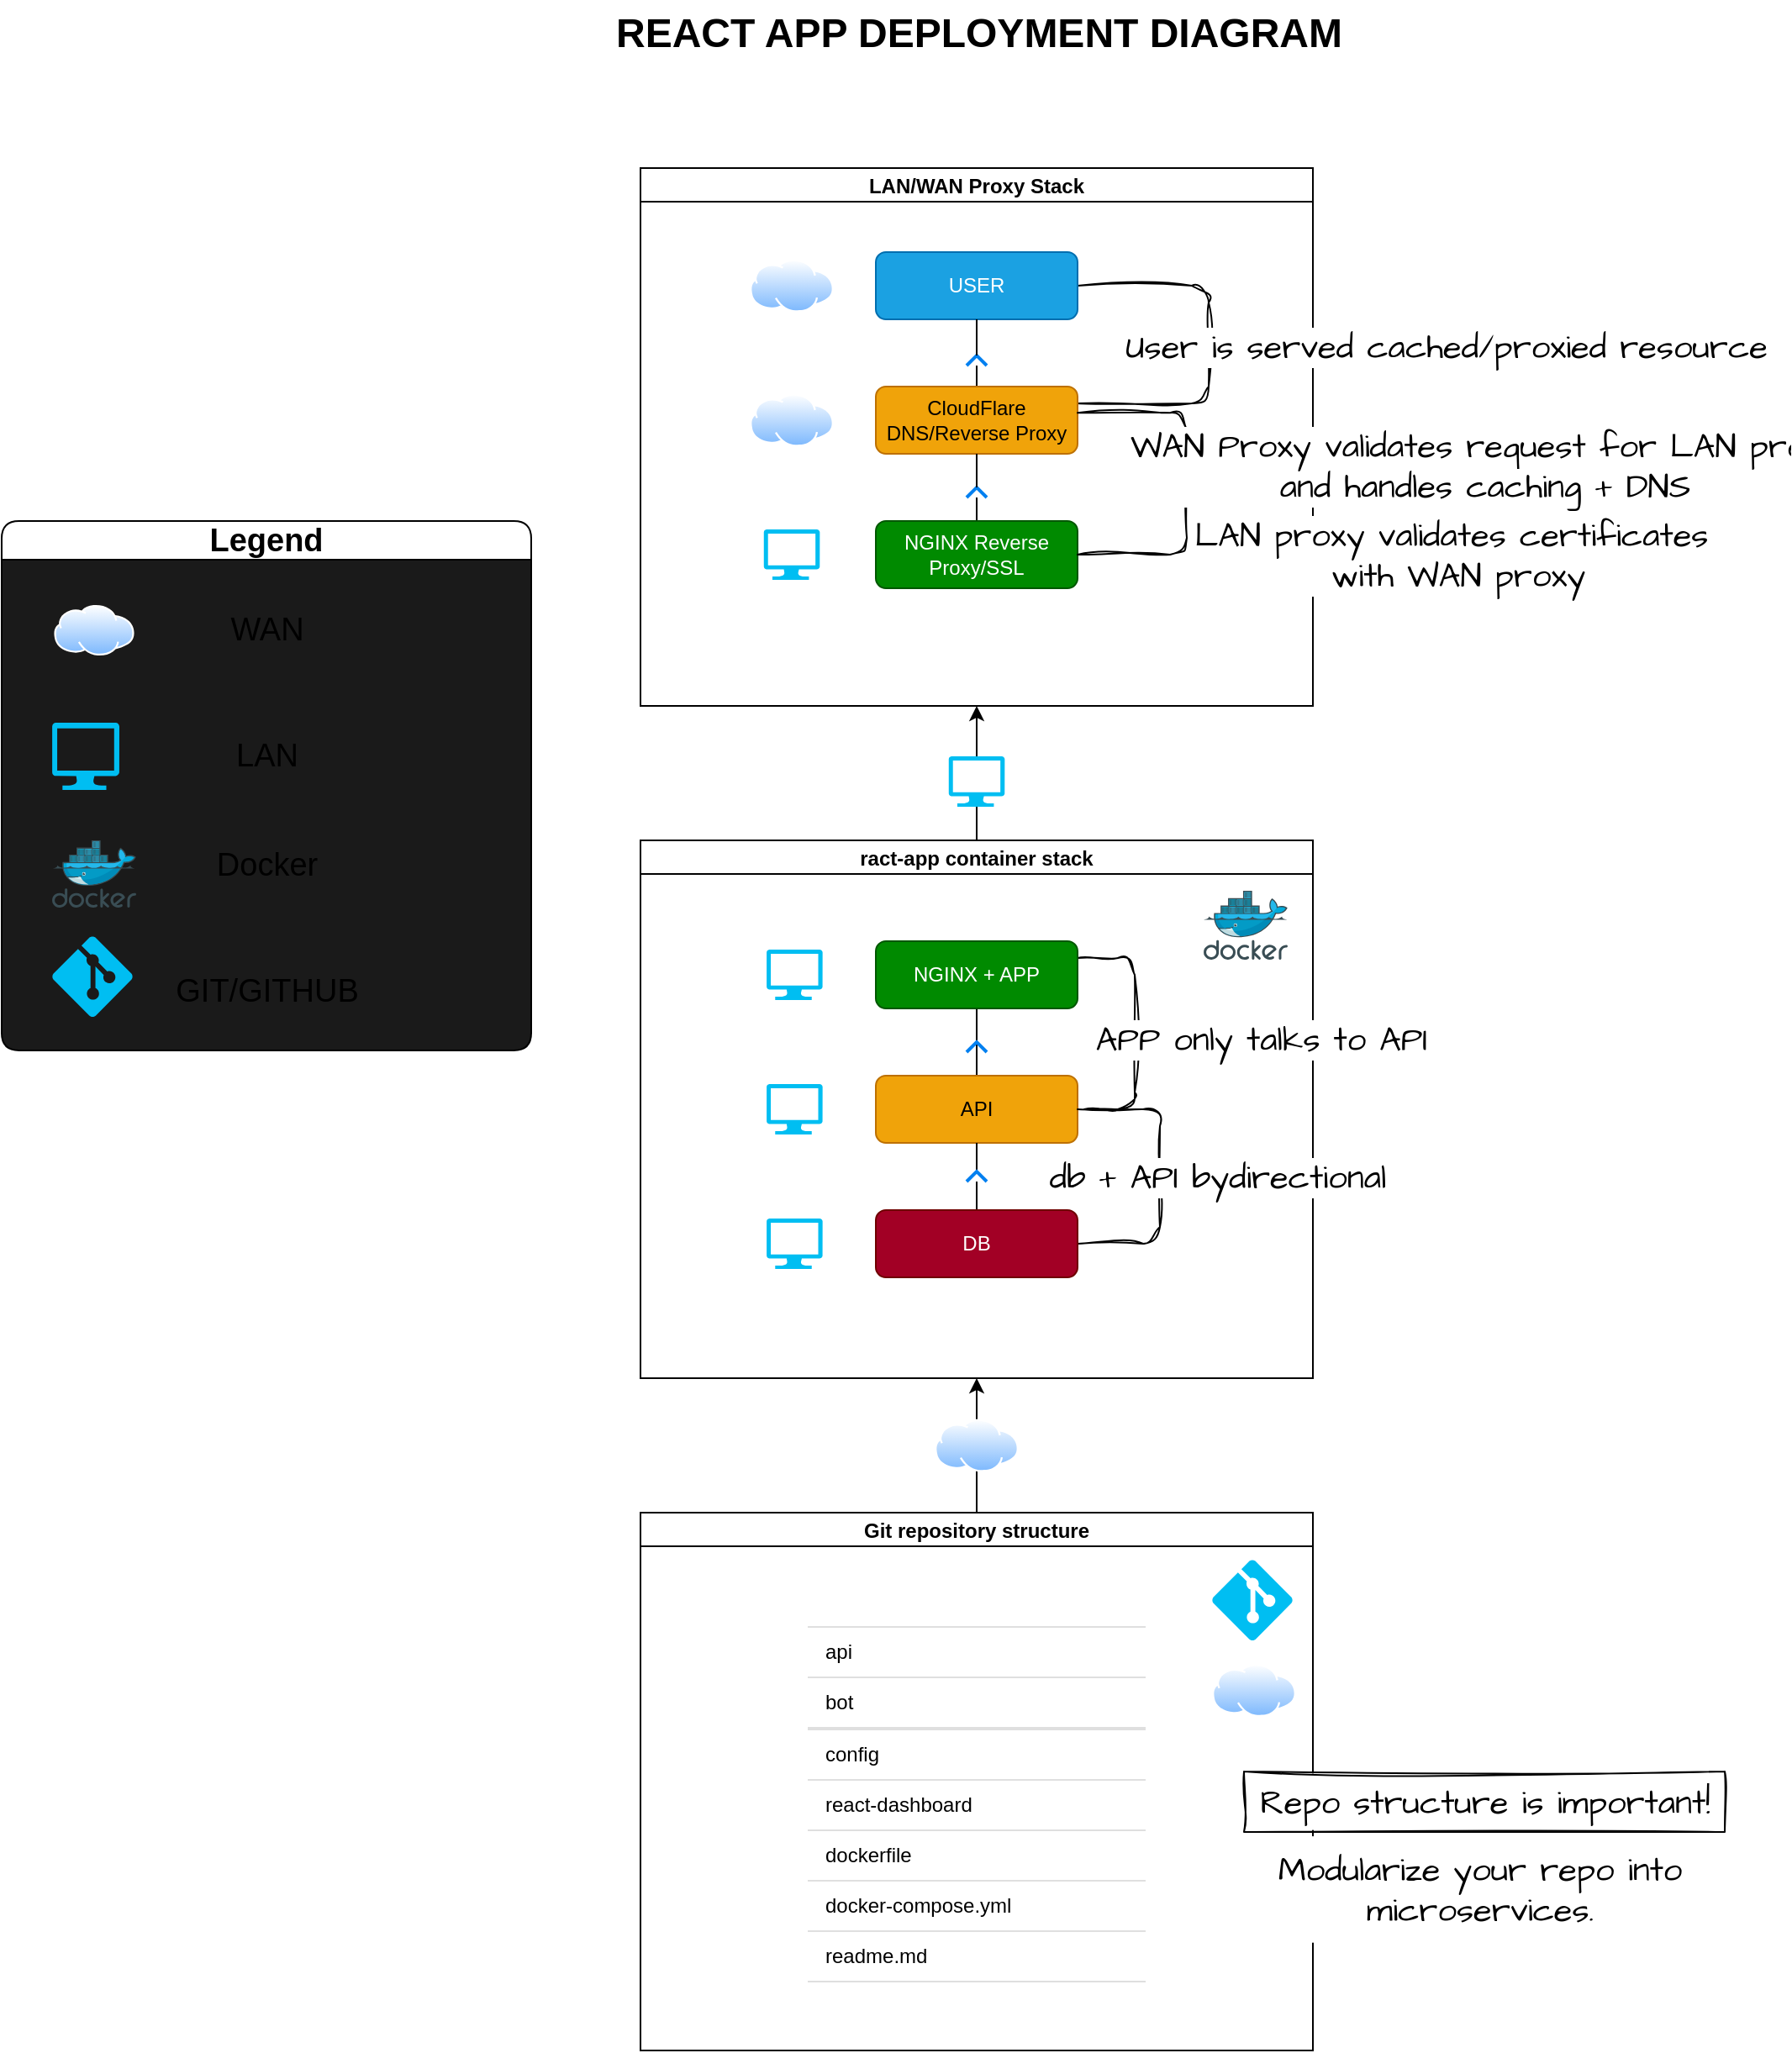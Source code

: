<mxfile>
    <diagram id="caemsdQhCzEoh4KC35OA" name="Page-1">
        <mxGraphModel dx="1301" dy="4059" grid="0" gridSize="10" guides="1" tooltips="1" connect="1" arrows="1" fold="1" page="1" pageScale="1" pageWidth="1200" pageHeight="1600" math="0" shadow="0">
            <root>
                <mxCell id="0"/>
                <mxCell id="1" parent="0"/>
                <mxCell id="186" value="" style="group" parent="1" vertex="1" connectable="0">
                    <mxGeometry x="474" y="-2972" width="400" height="1120" as="geometry"/>
                </mxCell>
                <mxCell id="75" value="" style="group" parent="186" vertex="1" connectable="0">
                    <mxGeometry y="400" width="400" height="720" as="geometry"/>
                </mxCell>
                <mxCell id="73" value="" style="group" parent="75" vertex="1" connectable="0">
                    <mxGeometry y="400" width="400" height="320" as="geometry"/>
                </mxCell>
                <mxCell id="2" value="Git repository structure" style="swimlane;startSize=20;horizontal=1;containerType=tree;swimlaneFillColor=default;" parent="73" vertex="1">
                    <mxGeometry width="400" height="320" as="geometry">
                        <mxRectangle width="120" height="30" as="alternateBounds"/>
                    </mxGeometry>
                </mxCell>
                <mxCell id="49" value="" style="verticalLabelPosition=bottom;html=1;verticalAlign=top;align=center;strokeColor=none;fillColor=#00BEF2;shape=mxgraph.azure.git_repository;rounded=1;glass=0;fillStyle=auto;" parent="2" vertex="1">
                    <mxGeometry x="340" y="28" width="48" height="48" as="geometry"/>
                </mxCell>
                <mxCell id="109" value="" style="aspect=fixed;perimeter=ellipsePerimeter;html=1;align=center;shadow=0;dashed=0;spacingTop=3;image;image=img/lib/active_directory/internet_cloud.svg;rounded=1;glass=0;fillStyle=auto;fontColor=default;gradientColor=none;" parent="2" vertex="1">
                    <mxGeometry x="340" y="90" width="50" height="31.5" as="geometry"/>
                </mxCell>
                <mxCell id="204" value="readme.md" style="shape=partialRectangle;whiteSpace=wrap;left=0;right=0;fillColor=none;strokeColor=#DFDFDF;html=1;shadow=0;dashed=0;perimeter=none;whiteSpace=wrap;resizeWidth=1;align=left;spacing=10;rounded=1;glass=0;fillStyle=auto;fontColor=default;" parent="2" vertex="1">
                    <mxGeometry x="100" y="249" width="200" height="30" as="geometry"/>
                </mxCell>
                <mxCell id="205" value="bot" style="shape=partialRectangle;whiteSpace=wrap;left=0;right=0;fillColor=none;strokeColor=#DFDFDF;html=1;shadow=0;dashed=0;perimeter=none;whiteSpace=wrap;resizeWidth=1;align=left;spacing=10;rounded=1;glass=0;fillStyle=auto;fontColor=default;" parent="2" vertex="1">
                    <mxGeometry x="100" y="98" width="200" height="30" as="geometry"/>
                </mxCell>
                <mxCell id="206" value="api" style="shape=partialRectangle;whiteSpace=wrap;left=0;right=0;fillColor=none;strokeColor=#DFDFDF;html=1;shadow=0;dashed=0;perimeter=none;whiteSpace=wrap;resizeWidth=1;align=left;spacing=10;rounded=1;glass=0;fillStyle=auto;fontColor=default;" parent="2" vertex="1">
                    <mxGeometry x="100" y="68" width="200" height="30" as="geometry"/>
                </mxCell>
                <mxCell id="64" value="&lt;span style=&quot;color: rgba(0, 0, 0, 0); font-family: monospace; font-size: 0px;&quot;&gt;re&lt;/span&gt;" style="html=1;strokeColor=none;fillColor=none;fontColor=default;perimeter=none;whiteSpace=wrap;resizeWidth=1;align=left;spacing=10;rounded=1;glass=0;fillStyle=auto;" parent="73" vertex="1">
                    <mxGeometry x="100" y="140" width="200" height="30" as="geometry"/>
                </mxCell>
                <mxCell id="67" value="react-dashboard" style="shape=partialRectangle;whiteSpace=wrap;left=0;right=0;fillColor=none;strokeColor=#DFDFDF;html=1;shadow=0;dashed=0;perimeter=none;whiteSpace=wrap;resizeWidth=1;align=left;spacing=10;rounded=1;glass=0;fillStyle=auto;fontColor=default;" parent="73" vertex="1">
                    <mxGeometry x="100" y="159" width="200" height="30" as="geometry"/>
                </mxCell>
                <mxCell id="69" value="dockerfile" style="shape=partialRectangle;whiteSpace=wrap;left=0;right=0;fillColor=none;strokeColor=#DFDFDF;html=1;shadow=0;dashed=0;perimeter=none;whiteSpace=wrap;resizeWidth=1;align=left;spacing=10;rounded=1;glass=0;fillStyle=auto;fontColor=default;" parent="73" vertex="1">
                    <mxGeometry x="100" y="189" width="200" height="30" as="geometry"/>
                </mxCell>
                <mxCell id="71" value="config" style="shape=partialRectangle;whiteSpace=wrap;left=0;right=0;fillColor=none;strokeColor=#DFDFDF;html=1;shadow=0;dashed=0;perimeter=none;whiteSpace=wrap;resizeWidth=1;align=left;spacing=10;rounded=1;glass=0;fillStyle=auto;fontColor=default;" parent="73" vertex="1">
                    <mxGeometry x="100" y="129" width="200" height="30" as="geometry"/>
                </mxCell>
                <mxCell id="72" value="docker-compose.yml" style="shape=partialRectangle;whiteSpace=wrap;left=0;right=0;fillColor=none;strokeColor=#DFDFDF;html=1;shadow=0;dashed=0;perimeter=none;whiteSpace=wrap;resizeWidth=1;align=left;spacing=10;rounded=1;glass=0;fillStyle=auto;fontColor=default;" parent="73" vertex="1">
                    <mxGeometry x="100" y="219" width="200" height="30" as="geometry"/>
                </mxCell>
                <mxCell id="74" value="" style="group" parent="75" vertex="1" connectable="0">
                    <mxGeometry width="400" height="320" as="geometry"/>
                </mxCell>
                <mxCell id="38" value="ract-app container stack" style="swimlane;startSize=20;horizontal=1;containerType=tree;swimlaneFillColor=default;" parent="74" vertex="1">
                    <mxGeometry width="400" height="320" as="geometry">
                        <mxRectangle x="200" y="220" width="120" height="30" as="alternateBounds"/>
                    </mxGeometry>
                </mxCell>
                <mxCell id="39" value="" style="edgeStyle=elbowEdgeStyle;elbow=vertical;sourcePerimeterSpacing=0;targetPerimeterSpacing=0;startArrow=none;endArrow=none;rounded=0;curved=0;" parent="38" source="40" target="41" edge="1">
                    <mxGeometry relative="1" as="geometry"/>
                </mxCell>
                <mxCell id="217" style="edgeStyle=elbowEdgeStyle;sketch=1;hachureGap=4;jiggle=2;curveFitting=1;html=1;startArrow=none;endArrow=none;exitX=1;exitY=0.25;exitDx=0;exitDy=0;fontFamily=Architects Daughter;fontSource=https%3A%2F%2Ffonts.googleapis.com%2Fcss%3Ffamily%3DArchitects%2BDaughter;fontSize=16;" edge="1" parent="38" source="40">
                    <mxGeometry relative="1" as="geometry">
                        <mxPoint x="264" y="160" as="targetPoint"/>
                        <Array as="points">
                            <mxPoint x="294" y="108"/>
                        </Array>
                    </mxGeometry>
                </mxCell>
                <mxCell id="219" value="APP only talks to API" style="edgeLabel;html=1;align=center;verticalAlign=middle;resizable=0;points=[];fontSize=20;fontFamily=Architects Daughter;" vertex="1" connectable="0" parent="217">
                    <mxGeometry x="-0.112" y="1" relative="1" as="geometry">
                        <mxPoint x="74" y="13" as="offset"/>
                    </mxGeometry>
                </mxCell>
                <mxCell id="40" value="NGINX + APP" style="whiteSpace=wrap;html=1;treeFolding=1;treeMoving=1;newEdgeStyle={&quot;edgeStyle&quot;:&quot;elbowEdgeStyle&quot;,&quot;startArrow&quot;:&quot;none&quot;,&quot;endArrow&quot;:&quot;none&quot;};fillColor=#008a00;fontColor=#ffffff;strokeColor=#005700;glass=0;rounded=1;" parent="38" vertex="1">
                    <mxGeometry x="140" y="60" width="120" height="40" as="geometry"/>
                </mxCell>
                <mxCell id="41" value="API" style="whiteSpace=wrap;html=1;treeFolding=1;treeMoving=1;newEdgeStyle={&quot;edgeStyle&quot;:&quot;elbowEdgeStyle&quot;,&quot;startArrow&quot;:&quot;none&quot;,&quot;endArrow&quot;:&quot;none&quot;};rounded=1;fillColor=#f0a30a;fontColor=#000000;strokeColor=#BD7000;" parent="38" vertex="1">
                    <mxGeometry x="140" y="140" width="120" height="40" as="geometry"/>
                </mxCell>
                <mxCell id="42" value="" style="edgeStyle=elbowEdgeStyle;elbow=vertical;targetPerimeterSpacing=0;startArrow=none;endArrow=none;rounded=0;curved=0;" parent="38" source="45" target="43" edge="1">
                    <mxGeometry relative="1" as="geometry">
                        <mxPoint x="400" y="320" as="sourcePoint"/>
                    </mxGeometry>
                </mxCell>
                <mxCell id="216" style="edgeStyle=elbowEdgeStyle;sketch=1;hachureGap=4;jiggle=2;curveFitting=1;html=1;startArrow=none;endArrow=none;exitX=1;exitY=0.5;exitDx=0;exitDy=0;entryX=1;entryY=0.5;entryDx=0;entryDy=0;fontFamily=Architects Daughter;fontSource=https%3A%2F%2Ffonts.googleapis.com%2Fcss%3Ffamily%3DArchitects%2BDaughter;fontSize=16;" edge="1" parent="38" source="43" target="41">
                    <mxGeometry relative="1" as="geometry">
                        <Array as="points">
                            <mxPoint x="309" y="202"/>
                        </Array>
                    </mxGeometry>
                </mxCell>
                <mxCell id="218" value="db + API bydirectional" style="edgeLabel;html=1;align=center;verticalAlign=middle;resizable=0;points=[];fontSize=20;fontFamily=Architects Daughter;" vertex="1" connectable="0" parent="216">
                    <mxGeometry x="0.083" y="2" relative="1" as="geometry">
                        <mxPoint x="36" y="7" as="offset"/>
                    </mxGeometry>
                </mxCell>
                <mxCell id="43" value="DB" style="whiteSpace=wrap;html=1;treeFolding=1;treeMoving=1;newEdgeStyle={&quot;edgeStyle&quot;:&quot;elbowEdgeStyle&quot;,&quot;startArrow&quot;:&quot;none&quot;,&quot;endArrow&quot;:&quot;none&quot;};fillColor=#a20025;fontColor=#ffffff;strokeColor=#6F0000;rounded=1;" parent="38" vertex="1">
                    <mxGeometry x="140" y="220" width="120" height="40" as="geometry"/>
                </mxCell>
                <mxCell id="44" value="" style="edgeStyle=elbowEdgeStyle;elbow=vertical;sourcePerimeterSpacing=0;startArrow=none;endArrow=none;rounded=0;curved=0;" parent="38" source="41" target="45" edge="1">
                    <mxGeometry relative="1" as="geometry">
                        <mxPoint x="400" y="400" as="sourcePoint"/>
                        <mxPoint x="400" y="440" as="targetPoint"/>
                    </mxGeometry>
                </mxCell>
                <mxCell id="45" value="" style="html=1;verticalLabelPosition=bottom;labelBackgroundColor=#ffffff;verticalAlign=top;shadow=0;dashed=0;strokeWidth=2;shape=mxgraph.ios7.misc.up;strokeColor=#0080f0;rounded=1;glass=0;gradientColor=none;" parent="38" vertex="1">
                    <mxGeometry x="194" y="197" width="12" height="6" as="geometry"/>
                </mxCell>
                <mxCell id="46" value="" style="html=1;verticalLabelPosition=bottom;labelBackgroundColor=#ffffff;verticalAlign=top;shadow=0;dashed=0;strokeWidth=2;shape=mxgraph.ios7.misc.up;strokeColor=#0080f0;rounded=1;glass=0;gradientColor=none;" parent="38" vertex="1">
                    <mxGeometry x="194" y="120" width="12" height="6" as="geometry"/>
                </mxCell>
                <mxCell id="51" value="" style="sketch=0;aspect=fixed;html=1;points=[];align=center;image;fontSize=12;image=img/lib/mscae/Docker.svg;rounded=1;glass=0;fillStyle=auto;gradientColor=none;" parent="38" vertex="1">
                    <mxGeometry x="335" y="30" width="50" height="41" as="geometry"/>
                </mxCell>
                <mxCell id="114" value="" style="verticalLabelPosition=bottom;html=1;verticalAlign=top;align=center;strokeColor=none;fillColor=#00BEF2;shape=mxgraph.azure.computer;pointerEvents=1;rounded=1;glass=0;fillStyle=auto;fontColor=default;" parent="38" vertex="1">
                    <mxGeometry x="75.0" y="65" width="33.33" height="30" as="geometry"/>
                </mxCell>
                <mxCell id="115" value="" style="verticalLabelPosition=bottom;html=1;verticalAlign=top;align=center;strokeColor=none;fillColor=#00BEF2;shape=mxgraph.azure.computer;pointerEvents=1;rounded=1;glass=0;fillStyle=auto;fontColor=default;" parent="38" vertex="1">
                    <mxGeometry x="75.0" y="145" width="33.33" height="30" as="geometry"/>
                </mxCell>
                <mxCell id="116" value="" style="verticalLabelPosition=bottom;html=1;verticalAlign=top;align=center;strokeColor=none;fillColor=#00BEF2;shape=mxgraph.azure.computer;pointerEvents=1;rounded=1;glass=0;fillStyle=auto;fontColor=default;" parent="38" vertex="1">
                    <mxGeometry x="75.0" y="225" width="33.33" height="30" as="geometry"/>
                </mxCell>
                <mxCell id="47" value="" style="edgeStyle=none;html=1;" parent="75" source="2" target="38" edge="1">
                    <mxGeometry relative="1" as="geometry"/>
                </mxCell>
                <mxCell id="108" value="" style="aspect=fixed;perimeter=ellipsePerimeter;html=1;align=center;shadow=0;dashed=0;spacingTop=3;image;image=img/lib/active_directory/internet_cloud.svg;rounded=1;glass=0;fillStyle=auto;fontColor=default;gradientColor=none;" parent="75" vertex="1">
                    <mxGeometry x="175" y="344.25" width="50" height="31.5" as="geometry"/>
                </mxCell>
                <mxCell id="76" value="LAN/WAN Proxy Stack" style="swimlane;startSize=20;horizontal=1;containerType=tree;swimlaneFillColor=default;" parent="186" vertex="1">
                    <mxGeometry width="400" height="320" as="geometry">
                        <mxRectangle x="200" y="220" width="120" height="30" as="alternateBounds"/>
                    </mxGeometry>
                </mxCell>
                <mxCell id="223" style="edgeStyle=elbowEdgeStyle;sketch=1;hachureGap=4;jiggle=2;curveFitting=1;html=1;startArrow=none;endArrow=none;exitX=1;exitY=0.5;exitDx=0;exitDy=0;entryX=1;entryY=0.25;entryDx=0;entryDy=0;fontFamily=Architects Daughter;fontSource=https%3A%2F%2Ffonts.googleapis.com%2Fcss%3Ffamily%3DArchitects%2BDaughter;fontSize=16;" edge="1" parent="76" source="78" target="147">
                    <mxGeometry relative="1" as="geometry">
                        <Array as="points">
                            <mxPoint x="338" y="90"/>
                        </Array>
                    </mxGeometry>
                </mxCell>
                <mxCell id="224" value="User is served cached/proxied resource&amp;nbsp;" style="edgeLabel;html=1;align=center;verticalAlign=middle;resizable=0;points=[];fontSize=20;fontFamily=Architects Daughter;" vertex="1" connectable="0" parent="223">
                    <mxGeometry x="0.101" y="4" relative="1" as="geometry">
                        <mxPoint x="141" y="-11" as="offset"/>
                    </mxGeometry>
                </mxCell>
                <mxCell id="78" value="USER" style="whiteSpace=wrap;html=1;treeFolding=1;treeMoving=1;newEdgeStyle={&quot;edgeStyle&quot;:&quot;elbowEdgeStyle&quot;,&quot;startArrow&quot;:&quot;none&quot;,&quot;endArrow&quot;:&quot;none&quot;};fillColor=#1ba1e2;fontColor=#ffffff;strokeColor=#006EAF;glass=0;rounded=1;" parent="76" vertex="1">
                    <mxGeometry x="140" y="50" width="120" height="40" as="geometry"/>
                </mxCell>
                <mxCell id="111" value="" style="verticalLabelPosition=bottom;html=1;verticalAlign=top;align=center;strokeColor=none;fillColor=#00BEF2;shape=mxgraph.azure.computer;pointerEvents=1;rounded=1;glass=0;fillStyle=auto;fontColor=default;" parent="76" vertex="1">
                    <mxGeometry x="73.34" y="215" width="33.33" height="30" as="geometry"/>
                </mxCell>
                <mxCell id="117" value="" style="aspect=fixed;perimeter=ellipsePerimeter;html=1;align=center;shadow=0;dashed=0;spacingTop=3;image;image=img/lib/active_directory/internet_cloud.svg;rounded=1;glass=0;fillStyle=auto;fontColor=default;gradientColor=none;" parent="76" vertex="1">
                    <mxGeometry x="65.01" y="134.25" width="50" height="31.5" as="geometry"/>
                </mxCell>
                <mxCell id="146" value="" style="edgeStyle=elbowEdgeStyle;html=1;elbow=vertical;startArrow=none;endArrow=none;" parent="76" source="152" target="147" edge="1">
                    <mxGeometry relative="1" as="geometry"/>
                </mxCell>
                <mxCell id="147" value="CloudFlare DNS/Reverse Proxy" style="whiteSpace=wrap;html=1;treeFolding=1;treeMoving=1;newEdgeStyle={&quot;edgeStyle&quot;:&quot;elbowEdgeStyle&quot;,&quot;startArrow&quot;:&quot;none&quot;,&quot;endArrow&quot;:&quot;none&quot;};fillColor=#f0a30a;fontColor=#000000;strokeColor=#BD7000;glass=0;rounded=1;" parent="76" vertex="1">
                    <mxGeometry x="140" y="130" width="120" height="40" as="geometry"/>
                </mxCell>
                <mxCell id="148" value="" style="edgeStyle=elbowEdgeStyle;html=1;elbow=vertical;startArrow=none;endArrow=none;" parent="76" source="150" target="149" edge="1">
                    <mxGeometry relative="1" as="geometry">
                        <mxPoint x="225" y="10.0" as="sourcePoint"/>
                    </mxGeometry>
                </mxCell>
                <mxCell id="149" value="NGINX Reverse Proxy/SSL" style="whiteSpace=wrap;html=1;treeFolding=1;treeMoving=1;newEdgeStyle={&quot;edgeStyle&quot;:&quot;elbowEdgeStyle&quot;,&quot;startArrow&quot;:&quot;none&quot;,&quot;endArrow&quot;:&quot;none&quot;};fillColor=#008a00;fontColor=#ffffff;strokeColor=#005700;glass=0;rounded=1;" parent="76" vertex="1">
                    <mxGeometry x="140" y="210" width="120" height="40" as="geometry"/>
                </mxCell>
                <mxCell id="150" value="" style="html=1;verticalLabelPosition=bottom;labelBackgroundColor=#ffffff;verticalAlign=top;shadow=0;dashed=0;strokeWidth=2;shape=mxgraph.ios7.misc.up;strokeColor=#0080f0;rounded=1;glass=0;gradientColor=none;" parent="76" vertex="1">
                    <mxGeometry x="194" y="190" width="12" height="6" as="geometry"/>
                </mxCell>
                <mxCell id="151" value="" style="edgeStyle=elbowEdgeStyle;html=1;elbow=vertical;startArrow=none;endArrow=none;" parent="76" source="147" target="150" edge="1">
                    <mxGeometry relative="1" as="geometry">
                        <mxPoint x="225" y="90" as="sourcePoint"/>
                        <mxPoint x="225" y="130" as="targetPoint"/>
                    </mxGeometry>
                </mxCell>
                <mxCell id="152" value="" style="html=1;verticalLabelPosition=bottom;labelBackgroundColor=#ffffff;verticalAlign=top;shadow=0;dashed=0;strokeWidth=2;shape=mxgraph.ios7.misc.up;strokeColor=#0080f0;rounded=1;glass=0;gradientColor=none;" parent="76" vertex="1">
                    <mxGeometry x="194" y="111.5" width="12" height="6" as="geometry"/>
                </mxCell>
                <mxCell id="153" value="" style="edgeStyle=elbowEdgeStyle;html=1;elbow=vertical;startArrow=none;endArrow=none;" parent="76" source="78" target="152" edge="1">
                    <mxGeometry relative="1" as="geometry">
                        <mxPoint x="225" y="10" as="sourcePoint"/>
                        <mxPoint x="225" y="50" as="targetPoint"/>
                    </mxGeometry>
                </mxCell>
                <mxCell id="203" value="" style="aspect=fixed;perimeter=ellipsePerimeter;html=1;align=center;shadow=0;dashed=0;spacingTop=3;image;image=img/lib/active_directory/internet_cloud.svg;rounded=1;glass=0;fillStyle=auto;fontColor=default;gradientColor=none;" parent="76" vertex="1">
                    <mxGeometry x="65" y="54.25" width="50" height="31.5" as="geometry"/>
                </mxCell>
                <mxCell id="86" value="" style="edgeStyle=none;html=1;fontColor=default;startArrow=none;" parent="186" source="103" target="76" edge="1">
                    <mxGeometry relative="1" as="geometry"/>
                </mxCell>
                <mxCell id="104" value="" style="edgeStyle=none;html=1;fontColor=default;endArrow=none;" parent="186" source="38" target="103" edge="1">
                    <mxGeometry relative="1" as="geometry">
                        <mxPoint x="200" y="400" as="sourcePoint"/>
                        <mxPoint x="200" y="320" as="targetPoint"/>
                    </mxGeometry>
                </mxCell>
                <mxCell id="103" value="" style="verticalLabelPosition=bottom;html=1;verticalAlign=top;align=center;strokeColor=none;fillColor=#00BEF2;shape=mxgraph.azure.computer;pointerEvents=1;rounded=1;glass=0;fillStyle=auto;fontColor=default;" parent="186" vertex="1">
                    <mxGeometry x="183.34" y="350" width="33.33" height="30" as="geometry"/>
                </mxCell>
                <mxCell id="189" value="REACT APP DEPLOYMENT DIAGRAM" style="text;strokeColor=none;fillColor=none;html=1;fontSize=24;fontStyle=1;verticalAlign=middle;align=center;rounded=1;glass=0;labelBackgroundColor=none;fillStyle=auto;fontColor=default;labelBorderColor=none;" parent="1" vertex="1">
                    <mxGeometry x="392" y="-3072" width="565" height="40" as="geometry"/>
                </mxCell>
                <mxCell id="193" value="Legend" style="swimlane;whiteSpace=wrap;html=1;rounded=1;glass=0;labelBackgroundColor=none;labelBorderColor=none;fillStyle=auto;fontSize=19;swimlaneFillColor=#1A1A1A;" parent="1" vertex="1">
                    <mxGeometry x="94" y="-2762" width="315" height="315" as="geometry"/>
                </mxCell>
                <mxCell id="194" value="" style="aspect=fixed;perimeter=ellipsePerimeter;html=1;align=center;shadow=0;dashed=0;spacingTop=3;image;image=img/lib/active_directory/internet_cloud.svg;rounded=1;glass=0;fillStyle=auto;fontColor=default;gradientColor=none;" parent="193" vertex="1">
                    <mxGeometry x="30" y="50" width="50" height="30" as="geometry"/>
                </mxCell>
                <mxCell id="195" value="" style="verticalLabelPosition=bottom;html=1;verticalAlign=top;align=center;strokeColor=none;fillColor=#00BEF2;shape=mxgraph.azure.computer;pointerEvents=1;rounded=1;glass=0;fillStyle=auto;fontColor=default;" parent="193" vertex="1">
                    <mxGeometry x="30" y="120" width="40" height="40" as="geometry"/>
                </mxCell>
                <mxCell id="196" value="" style="sketch=0;aspect=fixed;html=1;points=[];align=center;image;fontSize=12;image=img/lib/mscae/Docker.svg;rounded=1;glass=0;fillStyle=auto;gradientColor=none;" parent="193" vertex="1">
                    <mxGeometry x="30" y="190" width="50" height="40" as="geometry"/>
                </mxCell>
                <mxCell id="198" value="WAN" style="text;html=1;strokeColor=none;fillColor=none;align=center;verticalAlign=middle;whiteSpace=wrap;rounded=0;glass=0;labelBackgroundColor=none;labelBorderColor=none;fillStyle=auto;fontSize=19;fontColor=default;" parent="193" vertex="1">
                    <mxGeometry x="127.5" y="50" width="60" height="30" as="geometry"/>
                </mxCell>
                <mxCell id="199" value="LAN" style="text;html=1;strokeColor=none;fillColor=none;align=center;verticalAlign=middle;whiteSpace=wrap;rounded=0;glass=0;labelBackgroundColor=none;labelBorderColor=none;fillStyle=auto;fontSize=19;fontColor=default;" parent="193" vertex="1">
                    <mxGeometry x="127.5" y="125" width="60" height="30" as="geometry"/>
                </mxCell>
                <mxCell id="200" value="Docker" style="text;html=1;strokeColor=none;fillColor=none;align=center;verticalAlign=middle;whiteSpace=wrap;rounded=0;glass=0;labelBackgroundColor=none;labelBorderColor=none;fillStyle=auto;fontSize=19;fontColor=default;" parent="193" vertex="1">
                    <mxGeometry x="127.5" y="190" width="60" height="30" as="geometry"/>
                </mxCell>
                <mxCell id="201" value="GIT/GITHUB" style="text;html=1;strokeColor=none;fillColor=none;align=center;verticalAlign=middle;whiteSpace=wrap;rounded=0;glass=0;labelBackgroundColor=none;labelBorderColor=none;fillStyle=auto;fontSize=19;fontColor=default;" parent="193" vertex="1">
                    <mxGeometry x="127.5" y="265" width="60" height="30" as="geometry"/>
                </mxCell>
                <mxCell id="211" value="" style="verticalLabelPosition=bottom;html=1;verticalAlign=top;align=center;strokeColor=none;fillColor=#00BEF2;shape=mxgraph.azure.git_repository;rounded=1;glass=0;fillStyle=auto;" parent="193" vertex="1">
                    <mxGeometry x="30" y="247" width="48" height="48" as="geometry"/>
                </mxCell>
                <mxCell id="220" style="edgeStyle=elbowEdgeStyle;sketch=1;hachureGap=4;jiggle=2;curveFitting=1;html=1;startArrow=none;endArrow=none;exitX=1;exitY=0.5;exitDx=0;exitDy=0;fontFamily=Architects Daughter;fontSource=https%3A%2F%2Ffonts.googleapis.com%2Fcss%3Ffamily%3DArchitects%2BDaughter;fontSize=16;" edge="1" parent="1" source="149">
                    <mxGeometry relative="1" as="geometry">
                        <mxPoint x="734" y="-2826.4" as="targetPoint"/>
                        <Array as="points">
                            <mxPoint x="799" y="-2753"/>
                        </Array>
                    </mxGeometry>
                </mxCell>
                <mxCell id="221" value="WAN Proxy validates request for LAN proxy&lt;br&gt;and handles caching + DNS" style="edgeLabel;html=1;align=center;verticalAlign=middle;resizable=0;points=[];fontSize=20;fontFamily=Architects Daughter;" vertex="1" connectable="0" parent="220">
                    <mxGeometry x="-0.211" y="1" relative="1" as="geometry">
                        <mxPoint x="178" y="-34" as="offset"/>
                    </mxGeometry>
                </mxCell>
                <mxCell id="222" value="LAN proxy validates certificates&lt;br&gt;&amp;nbsp;with WAN proxy" style="edgeLabel;html=1;align=center;verticalAlign=middle;resizable=0;points=[];fontSize=20;fontFamily=Architects Daughter;" vertex="1" connectable="0" parent="220">
                    <mxGeometry x="-0.323" relative="1" as="geometry">
                        <mxPoint x="157" y="7" as="offset"/>
                    </mxGeometry>
                </mxCell>
                <mxCell id="227" value="Repo structure is important!" style="text;html=1;align=center;verticalAlign=middle;resizable=0;points=[];autosize=1;strokeColor=default;fillColor=default;fontSize=20;fontFamily=Architects Daughter;sketch=1;hachureGap=4;jiggle=2;curveFitting=1;fontSource=https%3A%2F%2Ffonts.googleapis.com%2Fcss%3Ffamily%3DArchitects%2BDaughter;rounded=0;glass=0;shadow=0;" vertex="1" parent="1">
                    <mxGeometry x="833" y="-2018" width="286" height="36" as="geometry"/>
                </mxCell>
                <mxCell id="228" value="Modularize your repo into&lt;br&gt;microservices." style="text;html=1;align=center;verticalAlign=middle;resizable=0;points=[];autosize=1;strokeColor=none;fillColor=default;fontSize=20;fontFamily=Architects Daughter;sketch=1;hachureGap=4;jiggle=2;curveFitting=1;fontSource=https%3A%2F%2Ffonts.googleapis.com%2Fcss%3Ffamily%3DArchitects%2BDaughter;" vertex="1" parent="1">
                    <mxGeometry x="844" y="-1978" width="258" height="60" as="geometry"/>
                </mxCell>
            </root>
        </mxGraphModel>
    </diagram>
</mxfile>